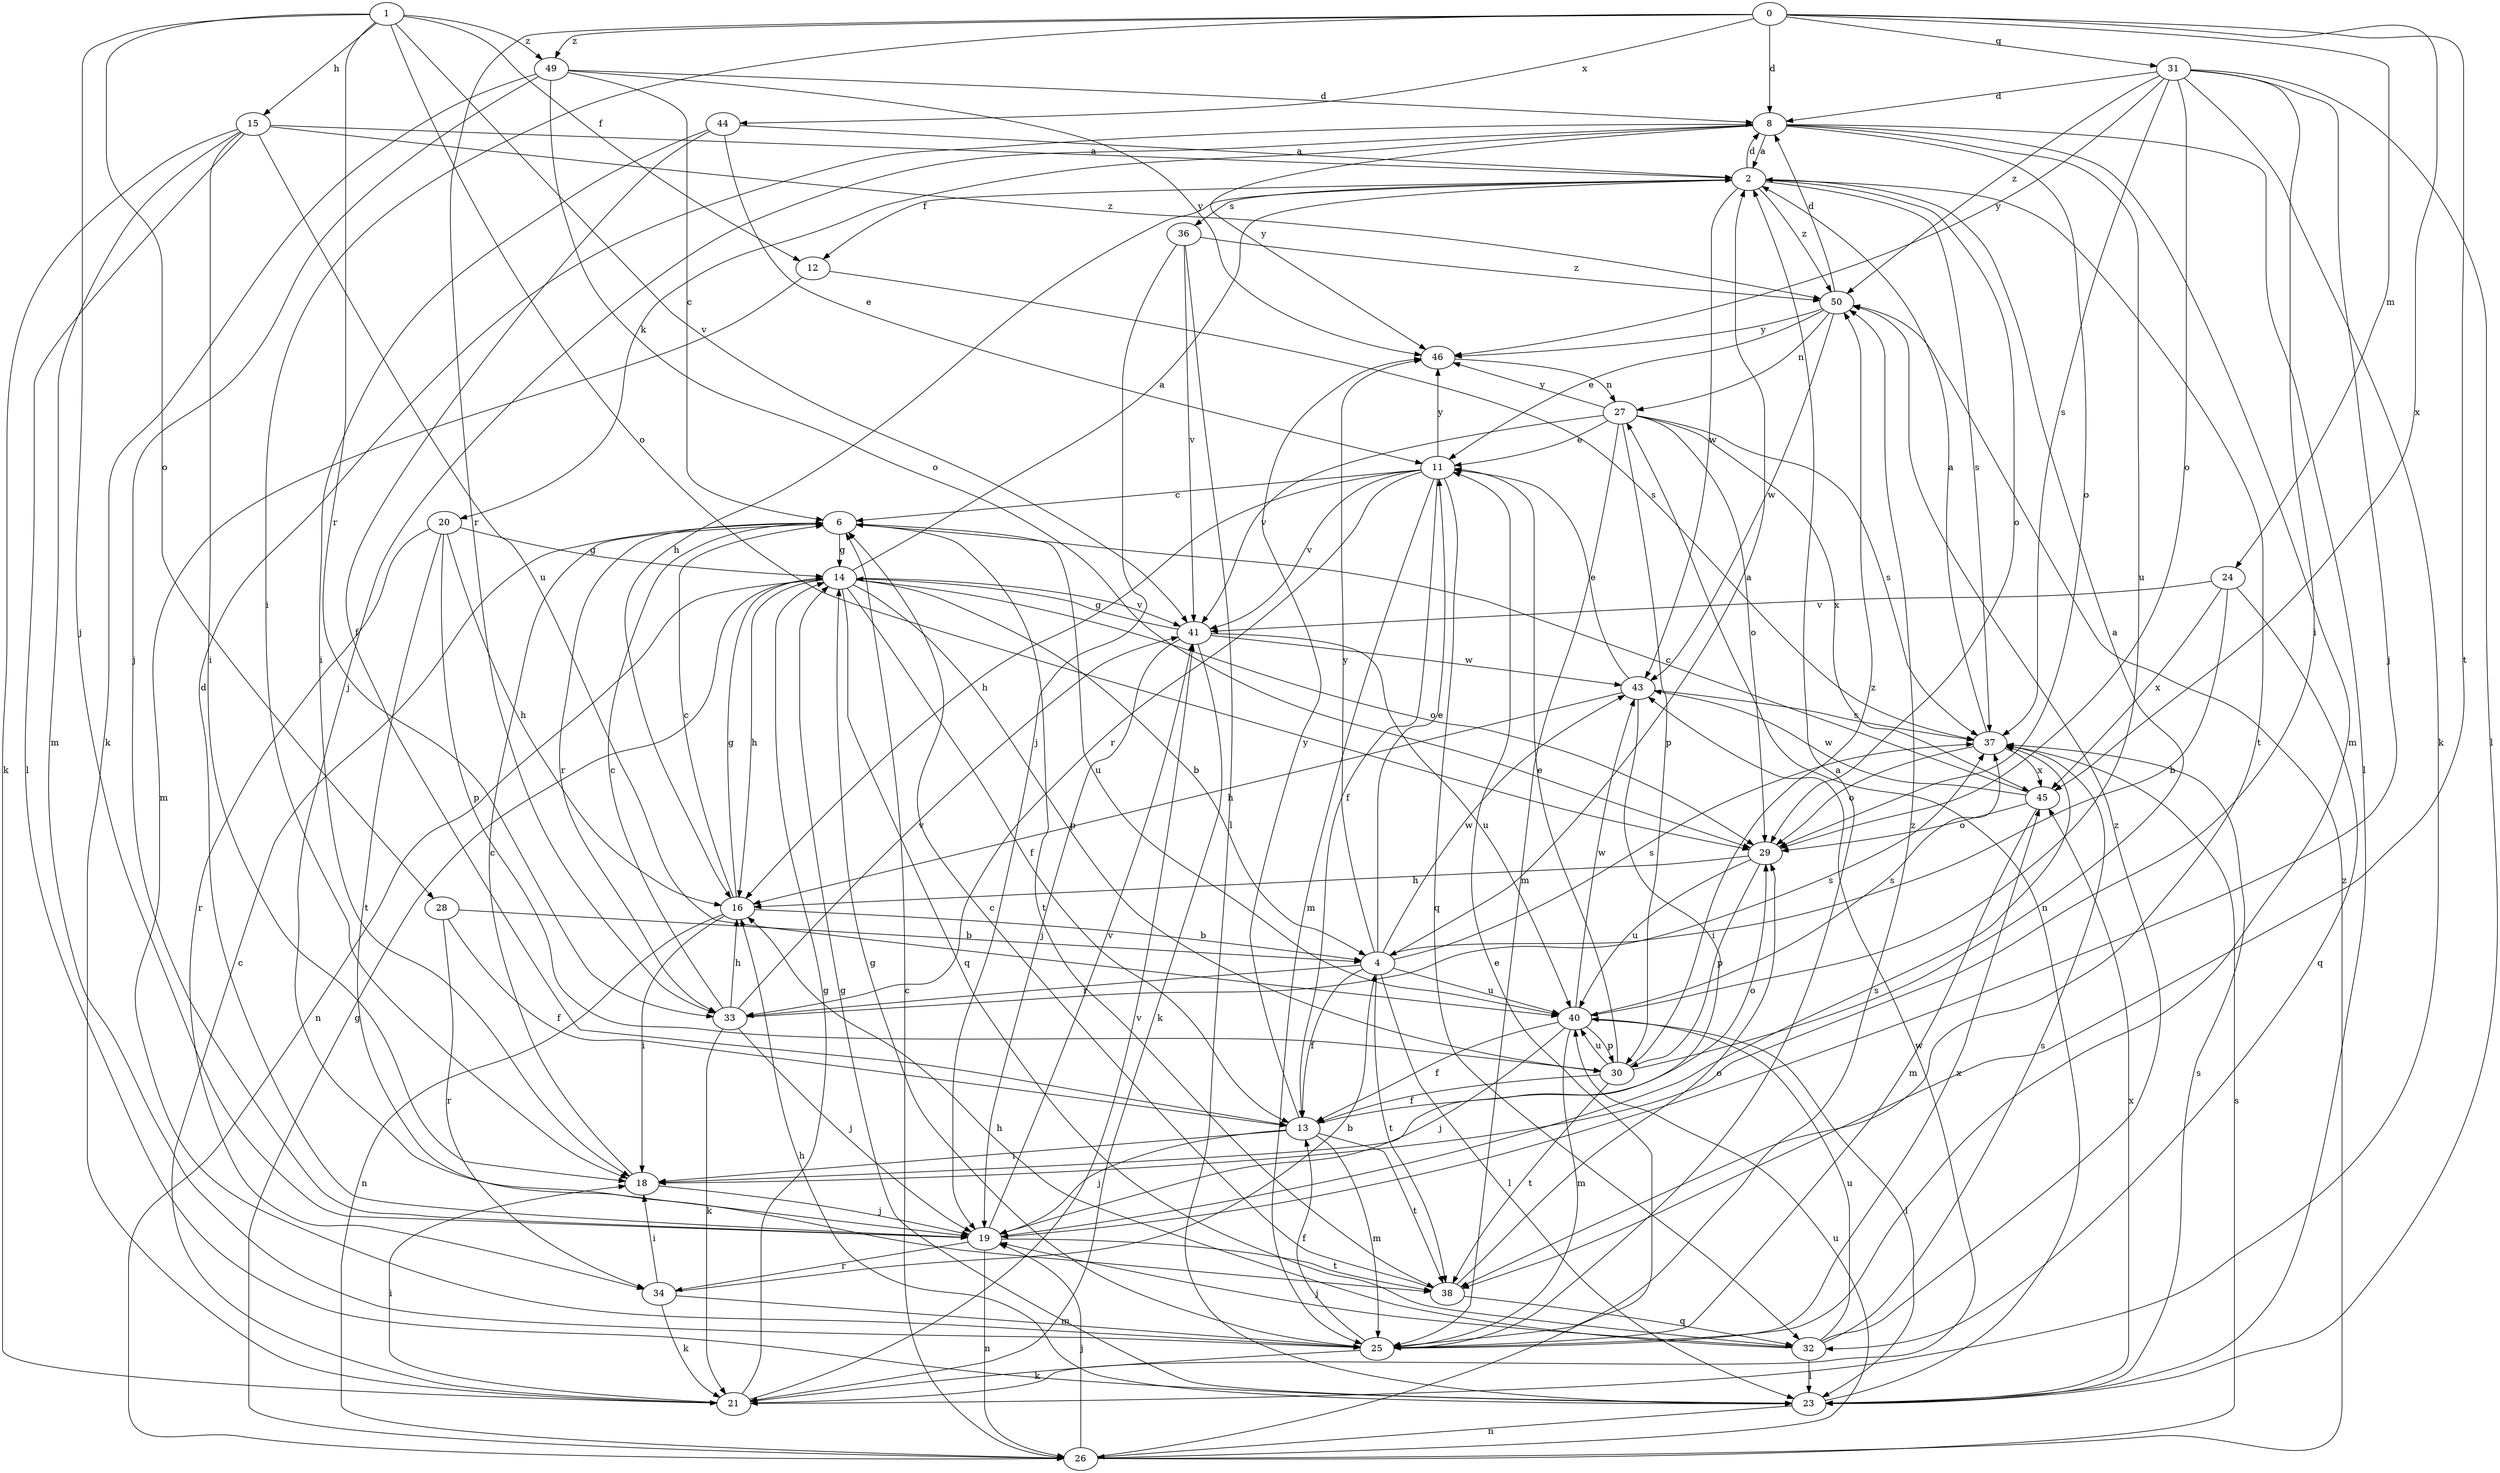 strict digraph  {
0;
1;
2;
4;
6;
8;
11;
12;
13;
14;
15;
16;
18;
19;
20;
21;
23;
24;
25;
26;
27;
28;
29;
30;
31;
32;
33;
34;
36;
37;
38;
40;
41;
43;
44;
45;
46;
49;
50;
0 -> 8  [label=d];
0 -> 18  [label=i];
0 -> 24  [label=m];
0 -> 31  [label=q];
0 -> 33  [label=r];
0 -> 38  [label=t];
0 -> 44  [label=x];
0 -> 45  [label=x];
0 -> 49  [label=z];
1 -> 12  [label=f];
1 -> 15  [label=h];
1 -> 19  [label=j];
1 -> 28  [label=o];
1 -> 29  [label=o];
1 -> 33  [label=r];
1 -> 41  [label=v];
1 -> 49  [label=z];
2 -> 8  [label=d];
2 -> 12  [label=f];
2 -> 16  [label=h];
2 -> 29  [label=o];
2 -> 36  [label=s];
2 -> 37  [label=s];
2 -> 38  [label=t];
2 -> 43  [label=w];
2 -> 50  [label=z];
4 -> 2  [label=a];
4 -> 11  [label=e];
4 -> 13  [label=f];
4 -> 23  [label=l];
4 -> 33  [label=r];
4 -> 37  [label=s];
4 -> 38  [label=t];
4 -> 40  [label=u];
4 -> 43  [label=w];
4 -> 46  [label=y];
6 -> 14  [label=g];
6 -> 33  [label=r];
6 -> 38  [label=t];
6 -> 40  [label=u];
8 -> 2  [label=a];
8 -> 19  [label=j];
8 -> 20  [label=k];
8 -> 23  [label=l];
8 -> 25  [label=m];
8 -> 29  [label=o];
8 -> 40  [label=u];
8 -> 46  [label=y];
11 -> 6  [label=c];
11 -> 13  [label=f];
11 -> 16  [label=h];
11 -> 25  [label=m];
11 -> 32  [label=q];
11 -> 33  [label=r];
11 -> 41  [label=v];
11 -> 46  [label=y];
12 -> 25  [label=m];
12 -> 37  [label=s];
13 -> 18  [label=i];
13 -> 19  [label=j];
13 -> 25  [label=m];
13 -> 29  [label=o];
13 -> 38  [label=t];
13 -> 46  [label=y];
14 -> 2  [label=a];
14 -> 4  [label=b];
14 -> 13  [label=f];
14 -> 16  [label=h];
14 -> 26  [label=n];
14 -> 29  [label=o];
14 -> 30  [label=p];
14 -> 32  [label=q];
14 -> 41  [label=v];
15 -> 2  [label=a];
15 -> 18  [label=i];
15 -> 21  [label=k];
15 -> 23  [label=l];
15 -> 25  [label=m];
15 -> 40  [label=u];
15 -> 50  [label=z];
16 -> 4  [label=b];
16 -> 6  [label=c];
16 -> 14  [label=g];
16 -> 18  [label=i];
16 -> 26  [label=n];
18 -> 6  [label=c];
18 -> 19  [label=j];
19 -> 8  [label=d];
19 -> 26  [label=n];
19 -> 34  [label=r];
19 -> 37  [label=s];
19 -> 38  [label=t];
19 -> 41  [label=v];
20 -> 14  [label=g];
20 -> 16  [label=h];
20 -> 30  [label=p];
20 -> 34  [label=r];
20 -> 38  [label=t];
21 -> 6  [label=c];
21 -> 14  [label=g];
21 -> 18  [label=i];
21 -> 41  [label=v];
21 -> 43  [label=w];
23 -> 14  [label=g];
23 -> 16  [label=h];
23 -> 26  [label=n];
23 -> 27  [label=n];
23 -> 37  [label=s];
23 -> 45  [label=x];
24 -> 4  [label=b];
24 -> 32  [label=q];
24 -> 41  [label=v];
24 -> 45  [label=x];
25 -> 2  [label=a];
25 -> 13  [label=f];
25 -> 14  [label=g];
25 -> 21  [label=k];
25 -> 45  [label=x];
25 -> 50  [label=z];
26 -> 6  [label=c];
26 -> 11  [label=e];
26 -> 14  [label=g];
26 -> 19  [label=j];
26 -> 37  [label=s];
26 -> 40  [label=u];
26 -> 50  [label=z];
27 -> 11  [label=e];
27 -> 25  [label=m];
27 -> 29  [label=o];
27 -> 30  [label=p];
27 -> 37  [label=s];
27 -> 41  [label=v];
27 -> 45  [label=x];
27 -> 46  [label=y];
28 -> 4  [label=b];
28 -> 13  [label=f];
28 -> 34  [label=r];
29 -> 16  [label=h];
29 -> 30  [label=p];
29 -> 40  [label=u];
30 -> 2  [label=a];
30 -> 11  [label=e];
30 -> 13  [label=f];
30 -> 38  [label=t];
30 -> 40  [label=u];
30 -> 50  [label=z];
31 -> 8  [label=d];
31 -> 18  [label=i];
31 -> 19  [label=j];
31 -> 21  [label=k];
31 -> 23  [label=l];
31 -> 29  [label=o];
31 -> 37  [label=s];
31 -> 46  [label=y];
31 -> 50  [label=z];
32 -> 16  [label=h];
32 -> 19  [label=j];
32 -> 23  [label=l];
32 -> 37  [label=s];
32 -> 40  [label=u];
32 -> 50  [label=z];
33 -> 6  [label=c];
33 -> 16  [label=h];
33 -> 19  [label=j];
33 -> 21  [label=k];
33 -> 37  [label=s];
33 -> 41  [label=v];
34 -> 4  [label=b];
34 -> 18  [label=i];
34 -> 21  [label=k];
34 -> 25  [label=m];
36 -> 19  [label=j];
36 -> 23  [label=l];
36 -> 41  [label=v];
36 -> 50  [label=z];
37 -> 2  [label=a];
37 -> 29  [label=o];
37 -> 45  [label=x];
38 -> 6  [label=c];
38 -> 29  [label=o];
38 -> 32  [label=q];
40 -> 13  [label=f];
40 -> 19  [label=j];
40 -> 23  [label=l];
40 -> 25  [label=m];
40 -> 30  [label=p];
40 -> 37  [label=s];
40 -> 43  [label=w];
41 -> 14  [label=g];
41 -> 19  [label=j];
41 -> 21  [label=k];
41 -> 40  [label=u];
41 -> 43  [label=w];
43 -> 11  [label=e];
43 -> 16  [label=h];
43 -> 18  [label=i];
43 -> 37  [label=s];
44 -> 2  [label=a];
44 -> 11  [label=e];
44 -> 13  [label=f];
44 -> 18  [label=i];
45 -> 6  [label=c];
45 -> 25  [label=m];
45 -> 29  [label=o];
45 -> 43  [label=w];
46 -> 27  [label=n];
49 -> 6  [label=c];
49 -> 8  [label=d];
49 -> 19  [label=j];
49 -> 21  [label=k];
49 -> 29  [label=o];
49 -> 46  [label=y];
50 -> 8  [label=d];
50 -> 11  [label=e];
50 -> 27  [label=n];
50 -> 43  [label=w];
50 -> 46  [label=y];
}
